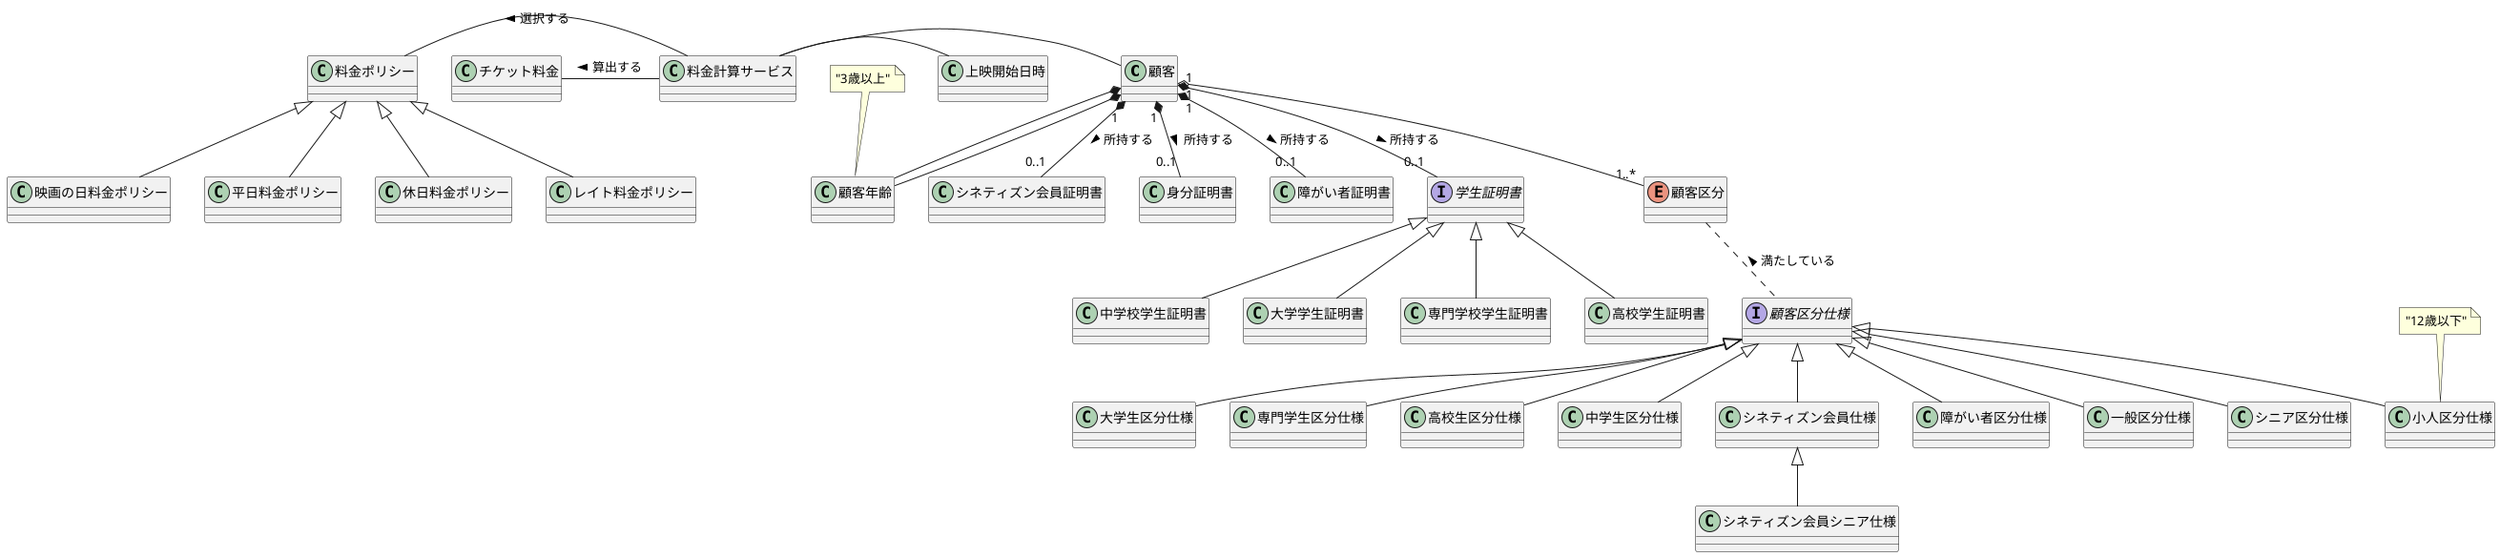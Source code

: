 @startuml チケット料金
顧客 *-- 顧客年齢
interface 学生証明書
interface 顧客区分仕様
class 上映開始日時
enum 顧客区分

顧客 *-- 顧客年齢
note top of 顧客年齢 : "3歳以上"
顧客 "1" o-- "1..*" 顧客区分
顧客 "1" *-- "0..1" シネティズン会員証明書 : > 所持する
顧客 "1" *-- "0..1" 身分証明書 : > 所持する
顧客 "1" *-- "0..1" 学生証明書 : > 所持する
顧客 "1" *-- "0..1" 障がい者証明書 : > 所持する
学生証明書 <|-- 大学学生証明書
学生証明書 <|-- 専門学校学生証明書
学生証明書 <|-- 高校学生証明書
学生証明書 <|-- 中学校学生証明書
顧客区分 .. 顧客区分仕様 : < 満たしている
顧客区分仕様 <|-- シネティズン会員仕様
シネティズン会員仕様 <|-- シネティズン会員シニア仕様
顧客区分仕様 <|-- 一般区分仕様
顧客区分仕様 <|-- シニア区分仕様
顧客区分仕様 <|-- 大学生区分仕様
顧客区分仕様 <|-- 専門学生区分仕様
顧客区分仕様 <|-- 高校生区分仕様
顧客区分仕様 <|-- 中学生区分仕様
顧客区分仕様 <|-- 小人区分仕様
note top of 小人区分仕様 : "12歳以下"
顧客区分仕様 <|-- 障がい者区分仕様
料金ポリシー <|-- 平日料金ポリシー
料金ポリシー <|-- 休日料金ポリシー
料金ポリシー <|-- レイト料金ポリシー
料金ポリシー <|-- 映画の日料金ポリシー

料金計算サービス - 顧客
料金計算サービス - 上映開始日時
料金計算サービス - 料金ポリシー : > 選択する
チケット料金 - 料金計算サービス : < 算出する
@enduml
